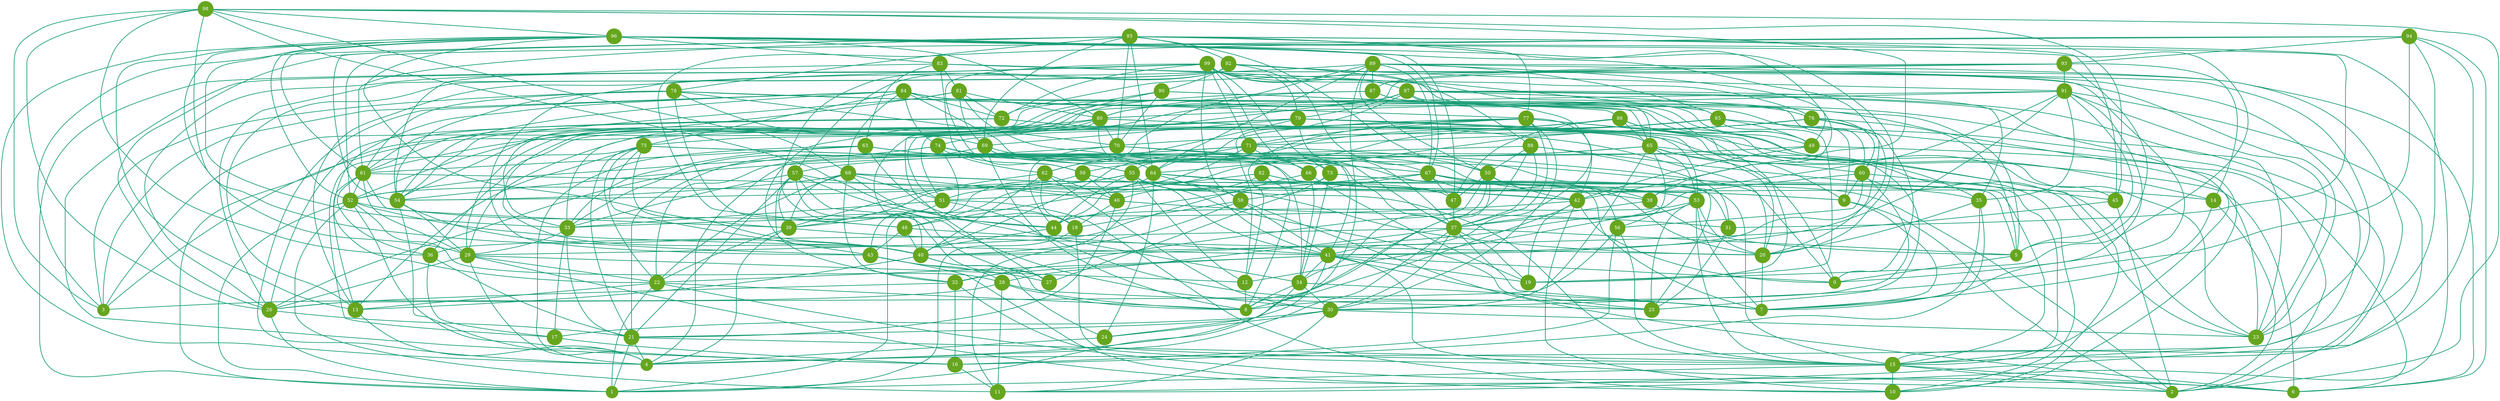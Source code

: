 graph g {
  node [style=bold, shape=circle, colorscheme=dark28, color=5, fontcolor=white, style=filled]
  edge [style=bold, colorscheme=dark28, color=1]
  0
  1
  2
  3
  4
  5
  5 -- 0
  6
  7
  8
  9
  9 -- 2
  9 -- 7
  10
  11
  12
  12 -- 8
  13
  13 -- 4
  14
  14 -- 2
  14 -- 7
  15
  15 -- 1
  15 -- 2
  15 -- 6
  15 -- 10
  16
  16 -- 11
  17
  17 -- 16
  18
  18 -- 1
  18 -- 15
  19
  20
  20 -- 7
  21
  21 -- 1
  21 -- 4
  21 -- 15
  22
  22 -- 1
  22 -- 6
  22 -- 8
  22 -- 13
  23
  24
  24 -- 4
  25
  26
  26 -- 1
  26 -- 21
  27
  28
  28 -- 3
  28 -- 8
  28 -- 11
  28 -- 25
  29
  29 -- 2
  29 -- 4
  29 -- 12
  29 -- 22
  29 -- 26
  30
  30 -- 11
  30 -- 17
  30 -- 23
  30 -- 24
  31
  31 -- 25
  32
  32 -- 15
  32 -- 16
  32 -- 26
  33
  33 -- 17
  33 -- 21
  33 -- 29
  34
  34 -- 1
  34 -- 7
  34 -- 8
  34 -- 30
  35
  35 -- 7
  35 -- 16
  35 -- 20
  36
  36 -- 17
  36 -- 21
  37
  37 -- 4
  37 -- 5
  37 -- 7
  37 -- 19
  37 -- 28
  37 -- 30
  37 -- 36
  38
  38 -- 5
  38 -- 37
  39
  39 -- 4
  39 -- 20
  39 -- 22
  40
  40 -- 8
  40 -- 13
  40 -- 24
  41
  41 -- 0
  41 -- 4
  41 -- 6
  41 -- 19
  41 -- 22
  41 -- 25
  41 -- 32
  41 -- 34
  42
  42 -- 0
  42 -- 8
  42 -- 10
  42 -- 19
  42 -- 33
  43
  43 -- 10
  43 -- 27
  43 -- 28
  44
  44 -- 40
  45
  45 -- 2
  45 -- 40
  46
  46 -- 18
  46 -- 21
  46 -- 31
  47
  47 -- 37
  48
  48 -- 40
  48 -- 41
  48 -- 43
  49
  49 -- 2
  49 -- 42
  49 -- 44
  50
  50 -- 5
  50 -- 21
  50 -- 32
  50 -- 34
  50 -- 42
  50 -- 47
  51
  51 -- 7
  51 -- 10
  51 -- 33
  51 -- 39
  52
  52 -- 1
  52 -- 11
  52 -- 16
  52 -- 28
  52 -- 41
  52 -- 48
  53
  53 -- 7
  53 -- 12
  53 -- 15
  53 -- 20
  53 -- 25
  53 -- 40
  53 -- 44
  54
  54 -- 4
  54 -- 29
  54 -- 43
  55
  55 -- 9
  55 -- 11
  55 -- 12
  55 -- 20
  55 -- 25
  55 -- 39
  55 -- 41
  55 -- 44
  55 -- 54
  56
  56 -- 15
  56 -- 16
  56 -- 26
  57
  57 -- 18
  57 -- 21
  57 -- 30
  57 -- 32
  57 -- 33
  57 -- 39
  57 -- 42
  57 -- 44
  58
  58 -- 6
  58 -- 18
  58 -- 40
  58 -- 41
  59
  59 -- 9
  59 -- 46
  59 -- 52
  60
  60 -- 8
  60 -- 9
  60 -- 10
  60 -- 37
  60 -- 45
  60 -- 56
  61
  61 -- 13
  61 -- 15
  61 -- 29
  61 -- 36
  61 -- 39
  61 -- 52
  62
  62 -- 18
  62 -- 30
  62 -- 39
  62 -- 40
  62 -- 46
  63
  63 -- 4
  63 -- 15
  63 -- 18
  63 -- 33
  63 -- 37
  63 -- 38
  63 -- 61
  64
  64 -- 1
  64 -- 2
  64 -- 24
  64 -- 41
  64 -- 47
  64 -- 51
  64 -- 58
  65
  65 -- 0
  65 -- 4
  65 -- 23
  65 -- 30
  65 -- 53
  65 -- 56
  65 -- 59
  65 -- 60
  66
  66 -- 19
  66 -- 29
  66 -- 34
  67
  67 -- 15
  67 -- 20
  67 -- 35
  67 -- 44
  67 -- 47
  67 -- 56
  67 -- 58
  68
  68 -- 22
  68 -- 32
  68 -- 34
  68 -- 39
  68 -- 46
  68 -- 47
  68 -- 51
  68 -- 53
  68 -- 54
  69
  69 -- 7
  69 -- 8
  69 -- 21
  69 -- 34
  69 -- 64
  70
  70 -- 25
  70 -- 26
  70 -- 41
  70 -- 44
  71
  71 -- 0
  71 -- 22
  71 -- 48
  71 -- 55
  71 -- 57
  71 -- 66
  72
  72 -- 20
  72 -- 26
  72 -- 61
  72 -- 65
  73
  73 -- 27
  73 -- 31
  73 -- 34
  73 -- 51
  73 -- 53
  74
  74 -- 23
  74 -- 33
  74 -- 43
  74 -- 52
  74 -- 55
  74 -- 62
  74 -- 64
  75
  75 -- 13
  75 -- 17
  75 -- 21
  75 -- 22
  75 -- 40
  75 -- 42
  75 -- 43
  75 -- 67
  75 -- 73
  76
  76 -- 0
  76 -- 5
  76 -- 20
  76 -- 60
  76 -- 66
  76 -- 70
  76 -- 71
  77
  77 -- 3
  77 -- 6
  77 -- 12
  77 -- 23
  77 -- 30
  77 -- 37
  77 -- 42
  77 -- 45
  77 -- 51
  77 -- 64
  77 -- 71
  78
  78 -- 3
  78 -- 9
  78 -- 27
  78 -- 54
  78 -- 61
  78 -- 69
  78 -- 70
  78 -- 77
  79
  79 -- 9
  79 -- 10
  79 -- 20
  79 -- 29
  79 -- 36
  79 -- 37
  79 -- 40
  79 -- 53
  79 -- 62
  79 -- 69
  80
  80 -- 1
  80 -- 25
  80 -- 29
  80 -- 61
  80 -- 65
  80 -- 66
  80 -- 70
  80 -- 75
  81
  81 -- 40
  81 -- 54
  81 -- 67
  81 -- 69
  81 -- 72
  81 -- 80
  82
  82 -- 8
  82 -- 14
  82 -- 38
  82 -- 46
  82 -- 48
  83
  83 -- 15
  83 -- 23
  83 -- 54
  83 -- 59
  83 -- 60
  83 -- 63
  83 -- 81
  84
  84 -- 2
  84 -- 3
  84 -- 4
  84 -- 15
  84 -- 22
  84 -- 37
  84 -- 41
  84 -- 54
  84 -- 65
  84 -- 68
  84 -- 72
  84 -- 74
  84 -- 75
  85
  85 -- 6
  85 -- 19
  85 -- 23
  85 -- 40
  85 -- 49
  85 -- 64
  85 -- 74
  86
  86 -- 14
  86 -- 35
  86 -- 47
  86 -- 51
  86 -- 65
  86 -- 71
  87
  87 -- 5
  87 -- 33
  87 -- 49
  87 -- 80
  88
  88 -- 8
  88 -- 15
  88 -- 31
  88 -- 37
  88 -- 50
  88 -- 54
  89
  89 -- 0
  89 -- 13
  89 -- 15
  89 -- 24
  89 -- 38
  89 -- 50
  89 -- 62
  89 -- 64
  89 -- 67
  89 -- 85
  89 -- 87
  90
  90 -- 33
  90 -- 49
  90 -- 54
  90 -- 70
  90 -- 86
  91
  91 -- 5
  91 -- 7
  91 -- 11
  91 -- 23
  91 -- 35
  91 -- 38
  91 -- 41
  91 -- 52
  91 -- 80
  92
  92 -- 6
  92 -- 13
  92 -- 23
  92 -- 26
  92 -- 27
  92 -- 50
  92 -- 57
  92 -- 88
  92 -- 90
  92 -- 91
  93
  93 -- 5
  93 -- 14
  93 -- 72
  93 -- 79
  93 -- 87
  93 -- 91
  94
  94 -- 4
  94 -- 6
  94 -- 15
  94 -- 30
  94 -- 48
  94 -- 52
  94 -- 93
  95
  95 -- 3
  95 -- 11
  95 -- 26
  95 -- 45
  95 -- 49
  95 -- 50
  95 -- 54
  95 -- 61
  95 -- 64
  95 -- 69
  95 -- 70
  95 -- 77
  95 -- 78
  95 -- 92
  96
  96 -- 4
  96 -- 13
  96 -- 19
  96 -- 20
  96 -- 29
  96 -- 31
  96 -- 33
  96 -- 39
  96 -- 41
  96 -- 47
  96 -- 52
  96 -- 61
  96 -- 67
  96 -- 80
  96 -- 83
  97
  97 -- 3
  97 -- 10
  97 -- 12
  97 -- 19
  97 -- 23
  97 -- 27
  97 -- 35
  97 -- 40
  97 -- 61
  97 -- 65
  97 -- 76
  97 -- 80
  98
  98 -- 2
  98 -- 3
  98 -- 26
  98 -- 36
  98 -- 40
  98 -- 42
  98 -- 44
  98 -- 45
  98 -- 68
  98 -- 96
  99
  99 -- 1
  99 -- 16
  99 -- 26
  99 -- 43
  99 -- 49
  99 -- 58
  99 -- 59
  99 -- 66
  99 -- 71
  99 -- 72
  99 -- 73
  99 -- 76
  99 -- 79
  99 -- 85
  99 -- 97
}
